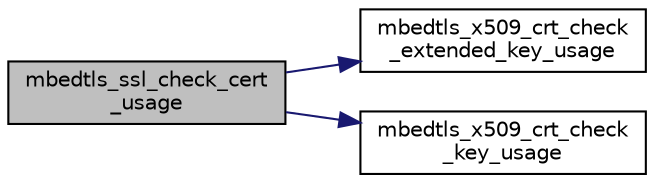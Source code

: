digraph "mbedtls_ssl_check_cert_usage"
{
 // LATEX_PDF_SIZE
  edge [fontname="Helvetica",fontsize="10",labelfontname="Helvetica",labelfontsize="10"];
  node [fontname="Helvetica",fontsize="10",shape=record];
  rankdir="LR";
  Node1 [label="mbedtls_ssl_check_cert\l_usage",height=0.2,width=0.4,color="black", fillcolor="grey75", style="filled", fontcolor="black",tooltip=" "];
  Node1 -> Node2 [color="midnightblue",fontsize="10",style="solid",fontname="Helvetica"];
  Node2 [label="mbedtls_x509_crt_check\l_extended_key_usage",height=0.2,width=0.4,color="black", fillcolor="white", style="filled",URL="$da/dc4/group__x509__module.html#gad21c0e75a3fdbeb1f65e4d339e479df3",tooltip="Check usage of certificate against extendedKeyUsage."];
  Node1 -> Node3 [color="midnightblue",fontsize="10",style="solid",fontname="Helvetica"];
  Node3 [label="mbedtls_x509_crt_check\l_key_usage",height=0.2,width=0.4,color="black", fillcolor="white", style="filled",URL="$da/dc4/group__x509__module.html#ga0ab7857ffd82467207e718bb9f0131a2",tooltip="Check usage of certificate against keyUsage extension."];
}
